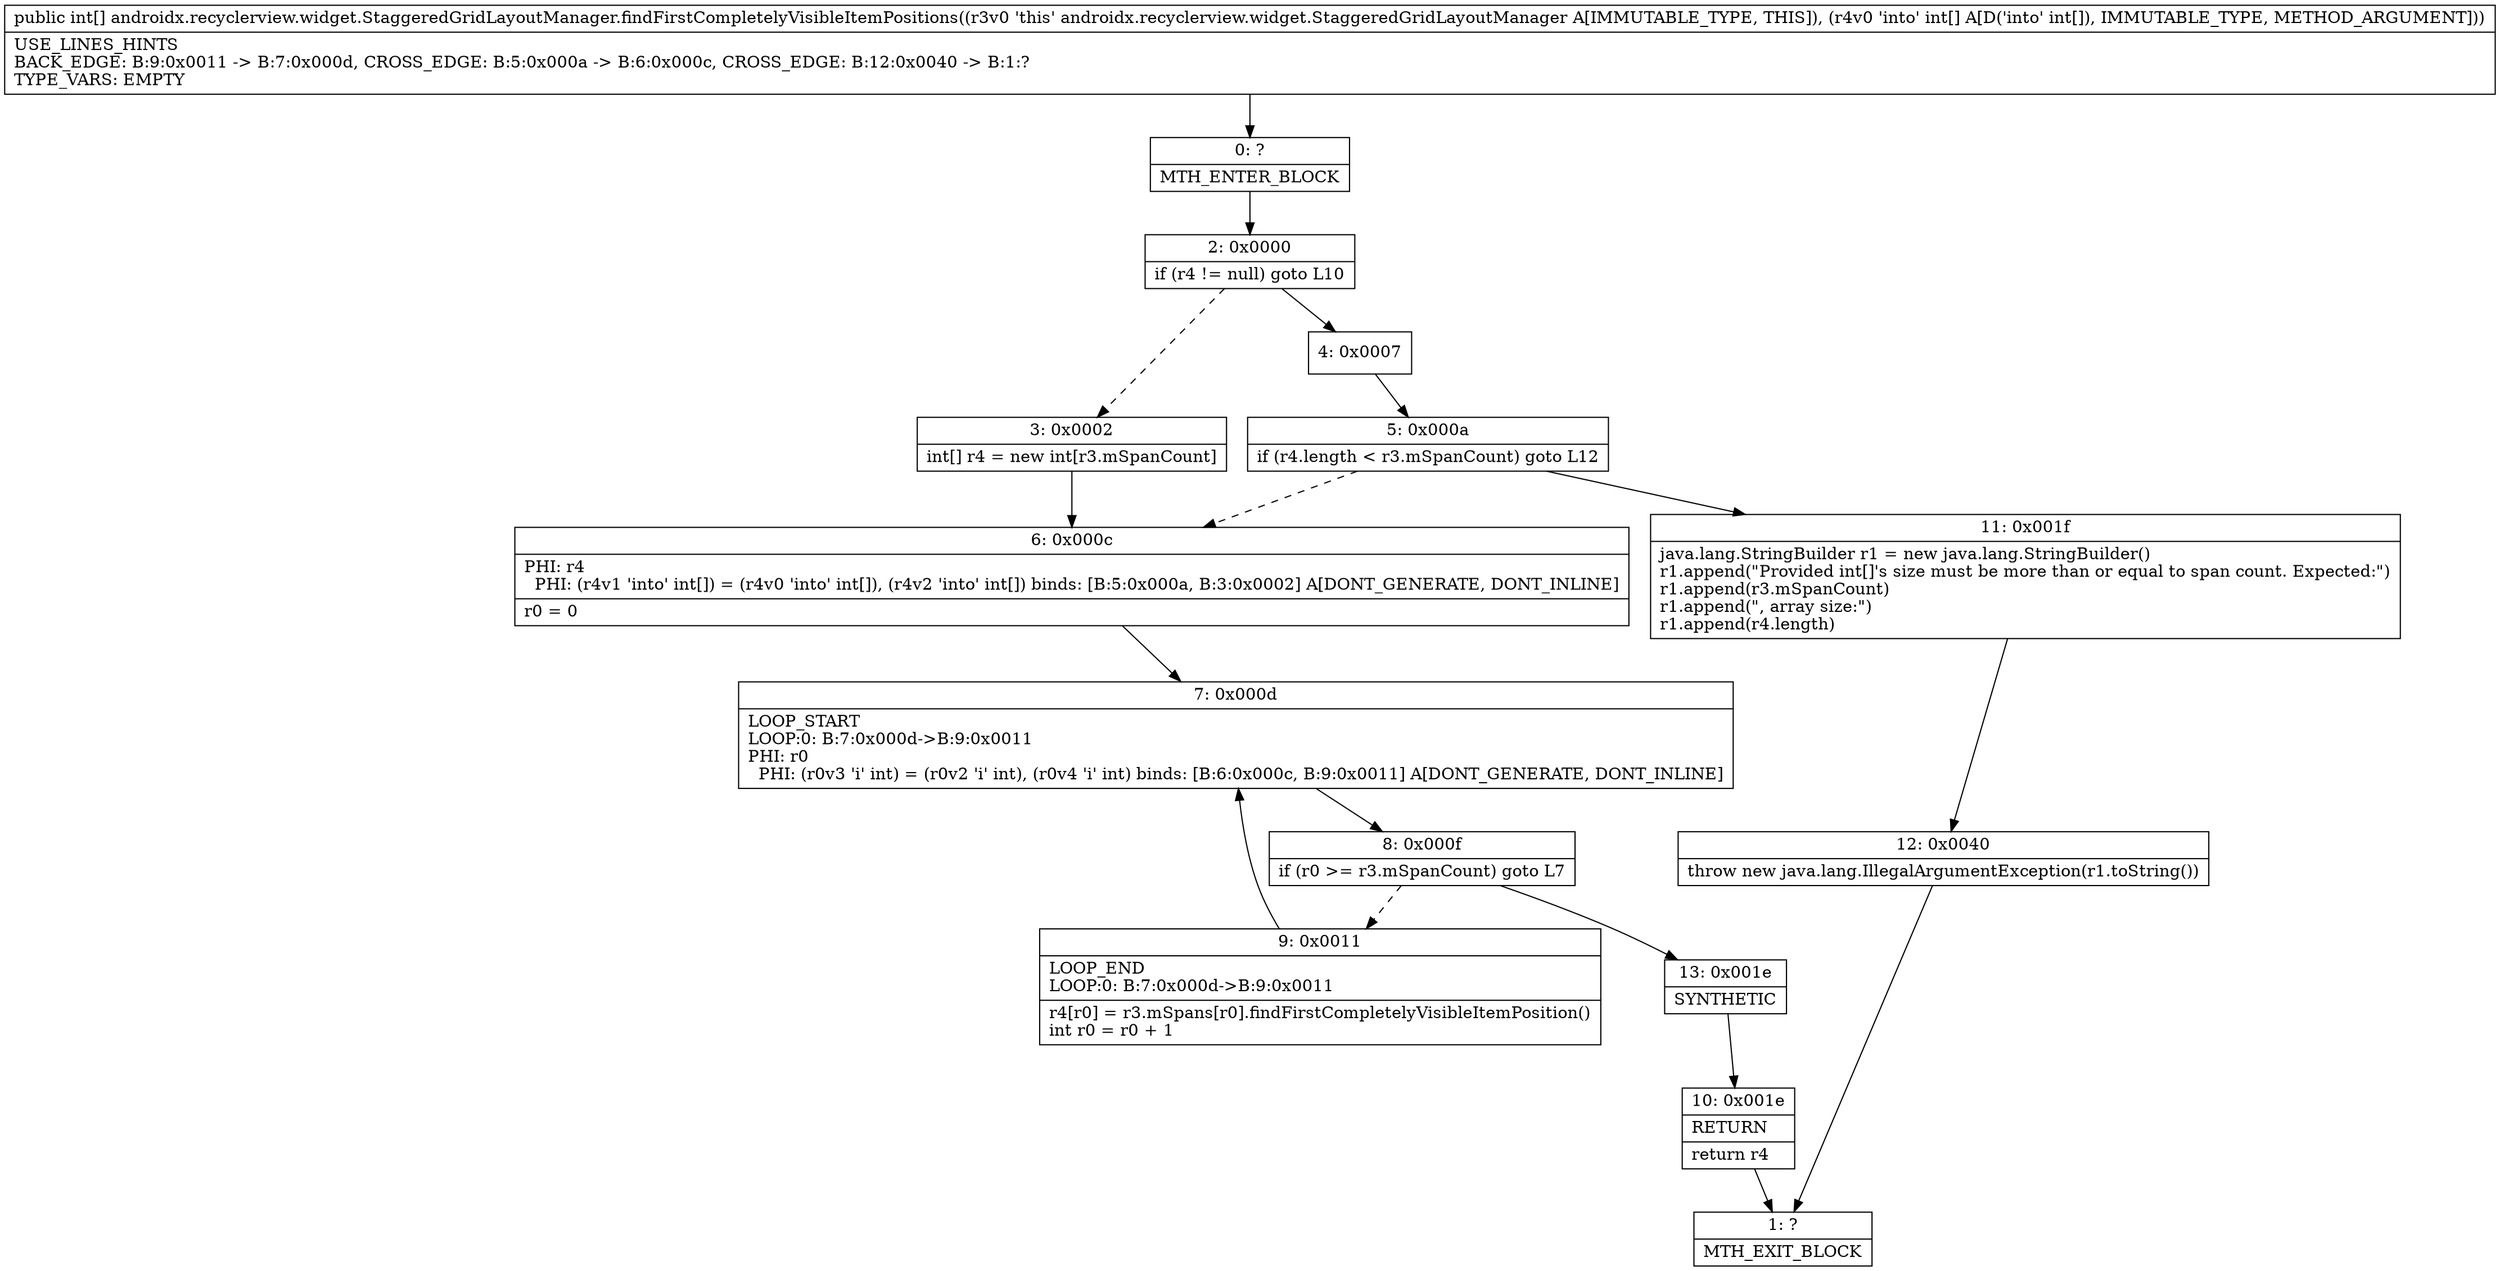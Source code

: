 digraph "CFG forandroidx.recyclerview.widget.StaggeredGridLayoutManager.findFirstCompletelyVisibleItemPositions([I)[I" {
Node_0 [shape=record,label="{0\:\ ?|MTH_ENTER_BLOCK\l}"];
Node_2 [shape=record,label="{2\:\ 0x0000|if (r4 != null) goto L10\l}"];
Node_3 [shape=record,label="{3\:\ 0x0002|int[] r4 = new int[r3.mSpanCount]\l}"];
Node_6 [shape=record,label="{6\:\ 0x000c|PHI: r4 \l  PHI: (r4v1 'into' int[]) = (r4v0 'into' int[]), (r4v2 'into' int[]) binds: [B:5:0x000a, B:3:0x0002] A[DONT_GENERATE, DONT_INLINE]\l|r0 = 0\l}"];
Node_7 [shape=record,label="{7\:\ 0x000d|LOOP_START\lLOOP:0: B:7:0x000d\-\>B:9:0x0011\lPHI: r0 \l  PHI: (r0v3 'i' int) = (r0v2 'i' int), (r0v4 'i' int) binds: [B:6:0x000c, B:9:0x0011] A[DONT_GENERATE, DONT_INLINE]\l}"];
Node_8 [shape=record,label="{8\:\ 0x000f|if (r0 \>= r3.mSpanCount) goto L7\l}"];
Node_9 [shape=record,label="{9\:\ 0x0011|LOOP_END\lLOOP:0: B:7:0x000d\-\>B:9:0x0011\l|r4[r0] = r3.mSpans[r0].findFirstCompletelyVisibleItemPosition()\lint r0 = r0 + 1\l}"];
Node_13 [shape=record,label="{13\:\ 0x001e|SYNTHETIC\l}"];
Node_10 [shape=record,label="{10\:\ 0x001e|RETURN\l|return r4\l}"];
Node_1 [shape=record,label="{1\:\ ?|MTH_EXIT_BLOCK\l}"];
Node_4 [shape=record,label="{4\:\ 0x0007}"];
Node_5 [shape=record,label="{5\:\ 0x000a|if (r4.length \< r3.mSpanCount) goto L12\l}"];
Node_11 [shape=record,label="{11\:\ 0x001f|java.lang.StringBuilder r1 = new java.lang.StringBuilder()\lr1.append(\"Provided int[]'s size must be more than or equal to span count. Expected:\")\lr1.append(r3.mSpanCount)\lr1.append(\", array size:\")\lr1.append(r4.length)\l}"];
Node_12 [shape=record,label="{12\:\ 0x0040|throw new java.lang.IllegalArgumentException(r1.toString())\l}"];
MethodNode[shape=record,label="{public int[] androidx.recyclerview.widget.StaggeredGridLayoutManager.findFirstCompletelyVisibleItemPositions((r3v0 'this' androidx.recyclerview.widget.StaggeredGridLayoutManager A[IMMUTABLE_TYPE, THIS]), (r4v0 'into' int[] A[D('into' int[]), IMMUTABLE_TYPE, METHOD_ARGUMENT]))  | USE_LINES_HINTS\lBACK_EDGE: B:9:0x0011 \-\> B:7:0x000d, CROSS_EDGE: B:5:0x000a \-\> B:6:0x000c, CROSS_EDGE: B:12:0x0040 \-\> B:1:?\lTYPE_VARS: EMPTY\l}"];
MethodNode -> Node_0;Node_0 -> Node_2;
Node_2 -> Node_3[style=dashed];
Node_2 -> Node_4;
Node_3 -> Node_6;
Node_6 -> Node_7;
Node_7 -> Node_8;
Node_8 -> Node_9[style=dashed];
Node_8 -> Node_13;
Node_9 -> Node_7;
Node_13 -> Node_10;
Node_10 -> Node_1;
Node_4 -> Node_5;
Node_5 -> Node_6[style=dashed];
Node_5 -> Node_11;
Node_11 -> Node_12;
Node_12 -> Node_1;
}

